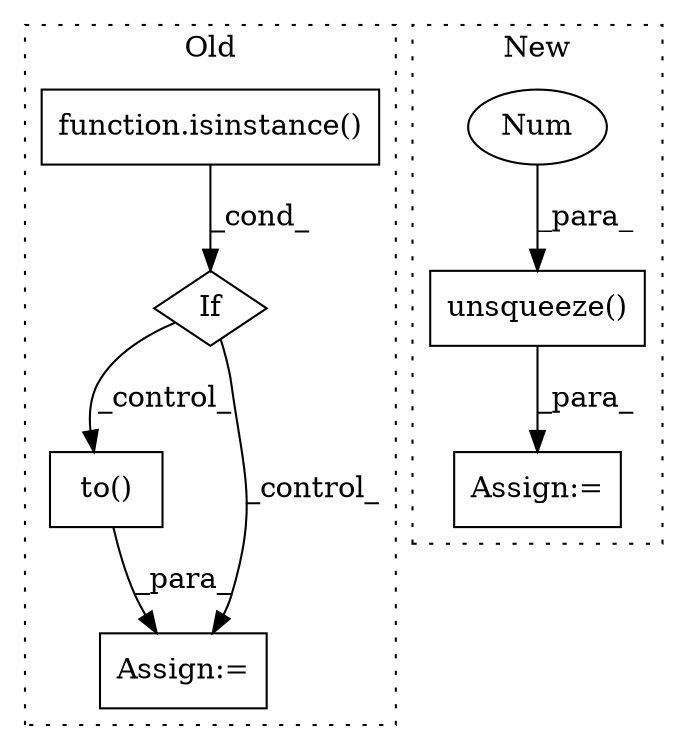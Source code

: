 digraph G {
subgraph cluster0 {
1 [label="to()" a="75" s="3407,3475" l="38,1" shape="box"];
5 [label="Assign:=" a="68" s="3404" l="3" shape="box"];
6 [label="If" a="96" s="3355" l="3" shape="diamond"];
7 [label="function.isinstance()" a="75" s="3362,3388" l="11,1" shape="box"];
label = "Old";
style="dotted";
}
subgraph cluster1 {
2 [label="unsqueeze()" a="75" s="3449,3462" l="12,1" shape="box"];
3 [label="Num" a="76" s="3461" l="1" shape="ellipse"];
4 [label="Assign:=" a="68" s="3430" l="3" shape="box"];
label = "New";
style="dotted";
}
1 -> 5 [label="_para_"];
2 -> 4 [label="_para_"];
3 -> 2 [label="_para_"];
6 -> 5 [label="_control_"];
6 -> 1 [label="_control_"];
7 -> 6 [label="_cond_"];
}